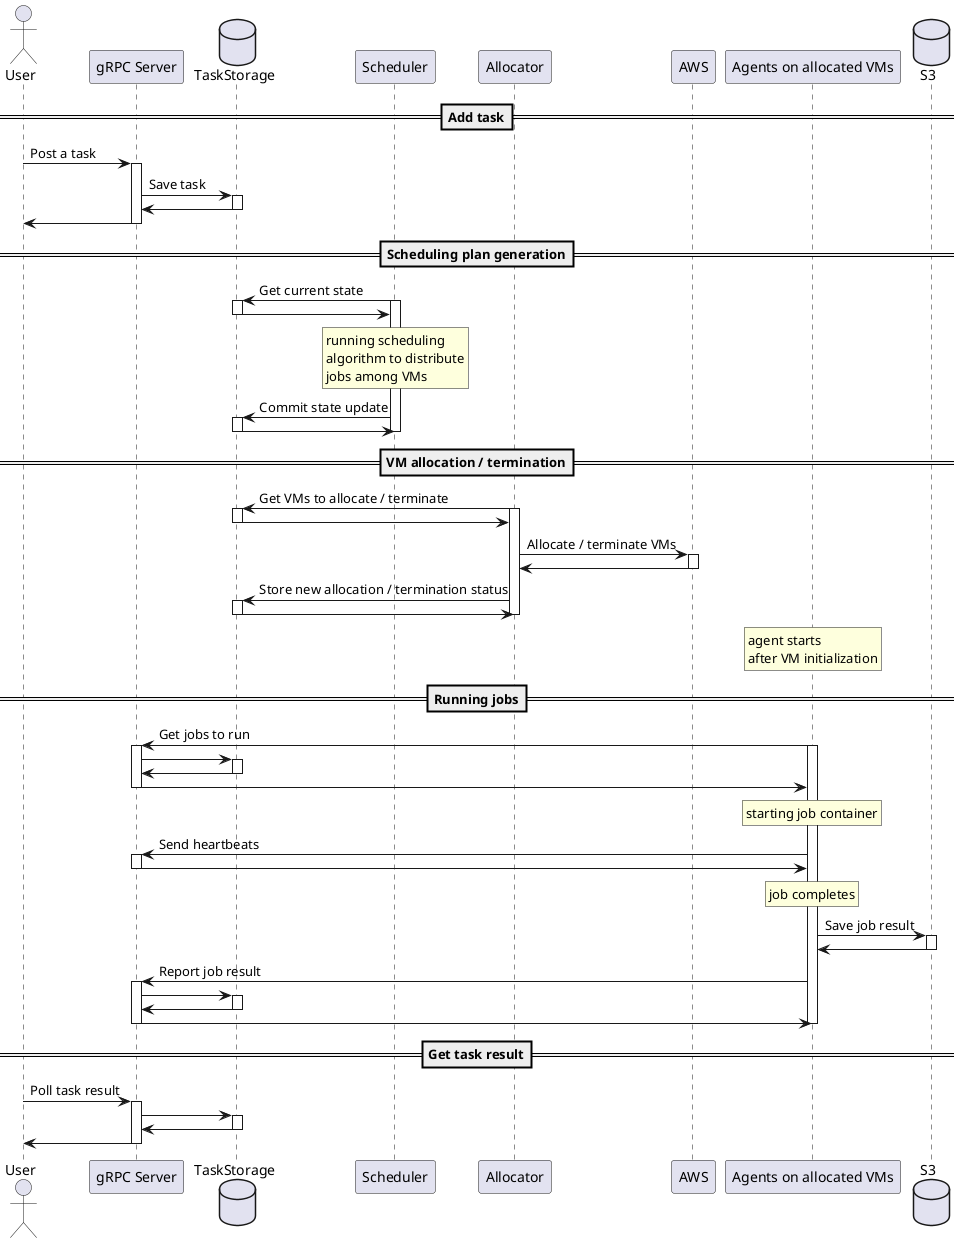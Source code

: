 @startuml
actor user as "User"
participant server as "gRPC Server"
database store as "TaskStorage"
participant scheduler as "Scheduler"
participant allocator as "Allocator"

participant aws as "AWS"
participant agents as "Agents on allocated VMs"
database s3 as "S3"

==Add task==
user -> server ++ : Post a task
server -> store ++ : Save task
store -> server --
server -> user --

==Scheduling plan generation==
scheduler -> store ++ : Get current state
activate scheduler
store -> scheduler --
rnote over scheduler
 running scheduling
 algorithm to distribute
 jobs among VMs
endrnote
scheduler -> store ++ : Commit state update
store -> scheduler --
deactivate scheduler

==VM allocation / termination==

allocator -> store ++ : Get VMs to allocate / terminate
activate allocator
store -> allocator --
allocator -> aws ++ : Allocate / terminate VMs
aws -> allocator --
allocator -> store ++ : Store new allocation / termination status
store -> allocator --
deactivate allocator
rnote over agents
 agent starts
 after VM initialization
endrnote

==Running jobs==
agents -> server ++ : Get jobs to run
activate agents
server -> store ++
store -> server --
server -> agents --
rnote over agents
 starting job container
endrnote
agents -> server ++ : Send heartbeats
server -> agents --
rnote over agents
 job completes
endrnote
agents -> s3 ++ : Save job result
s3 -> agents --
agents -> server ++ : Report job result
server -> store ++
store -> server --
server -> agents --
deactivate agents

==Get task result==
user -> server ++ : Poll task result
server -> store ++
store -> server --
server -> user --

@enduml
